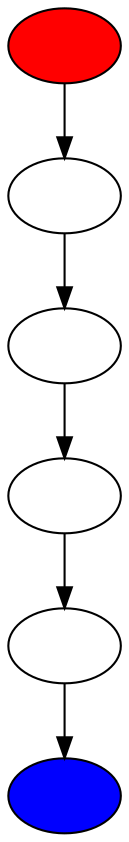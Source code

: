 digraph Grafo
{
0 [label=""style=filled, fillcolor=red]
1 [label=""];
2 [label=""];
3 [label=""];
4 [label=""];
5  [label=""style=filled, fillcolor=blue];
0->1;
1->2;
2->3;
3->4;
4->5;
}
